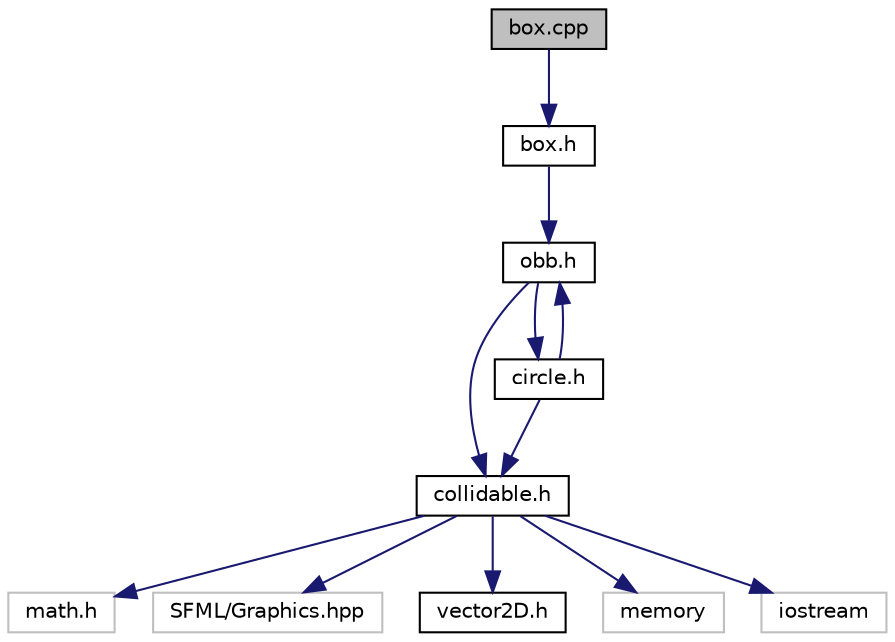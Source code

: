 digraph "box.cpp"
{
  edge [fontname="Helvetica",fontsize="10",labelfontname="Helvetica",labelfontsize="10"];
  node [fontname="Helvetica",fontsize="10",shape=record];
  Node1 [label="box.cpp",height=0.2,width=0.4,color="black", fillcolor="grey75", style="filled", fontcolor="black"];
  Node1 -> Node2 [color="midnightblue",fontsize="10",style="solid",fontname="Helvetica"];
  Node2 [label="box.h",height=0.2,width=0.4,color="black", fillcolor="white", style="filled",URL="$box_8h.html",tooltip="Declaration of Box class. "];
  Node2 -> Node3 [color="midnightblue",fontsize="10",style="solid",fontname="Helvetica"];
  Node3 [label="obb.h",height=0.2,width=0.4,color="black", fillcolor="white", style="filled",URL="$obb_8h.html",tooltip="Declaration of OBB class. "];
  Node3 -> Node4 [color="midnightblue",fontsize="10",style="solid",fontname="Helvetica"];
  Node4 [label="collidable.h",height=0.2,width=0.4,color="black", fillcolor="white", style="filled",URL="$collidable_8h.html",tooltip="Declaration of Collidable class. "];
  Node4 -> Node5 [color="midnightblue",fontsize="10",style="solid",fontname="Helvetica"];
  Node5 [label="math.h",height=0.2,width=0.4,color="grey75", fillcolor="white", style="filled"];
  Node4 -> Node6 [color="midnightblue",fontsize="10",style="solid",fontname="Helvetica"];
  Node6 [label="SFML/Graphics.hpp",height=0.2,width=0.4,color="grey75", fillcolor="white", style="filled"];
  Node4 -> Node7 [color="midnightblue",fontsize="10",style="solid",fontname="Helvetica"];
  Node7 [label="vector2D.h",height=0.2,width=0.4,color="black", fillcolor="white", style="filled",URL="$vector2_d_8h.html",tooltip="Declaration and implementation of templated Vector2D class. "];
  Node4 -> Node8 [color="midnightblue",fontsize="10",style="solid",fontname="Helvetica"];
  Node8 [label="memory",height=0.2,width=0.4,color="grey75", fillcolor="white", style="filled"];
  Node4 -> Node9 [color="midnightblue",fontsize="10",style="solid",fontname="Helvetica"];
  Node9 [label="iostream",height=0.2,width=0.4,color="grey75", fillcolor="white", style="filled"];
  Node3 -> Node10 [color="midnightblue",fontsize="10",style="solid",fontname="Helvetica"];
  Node10 [label="circle.h",height=0.2,width=0.4,color="black", fillcolor="white", style="filled",URL="$circle_8h.html",tooltip="Declaration of Circle class. "];
  Node10 -> Node4 [color="midnightblue",fontsize="10",style="solid",fontname="Helvetica"];
  Node10 -> Node3 [color="midnightblue",fontsize="10",style="solid",fontname="Helvetica"];
}
